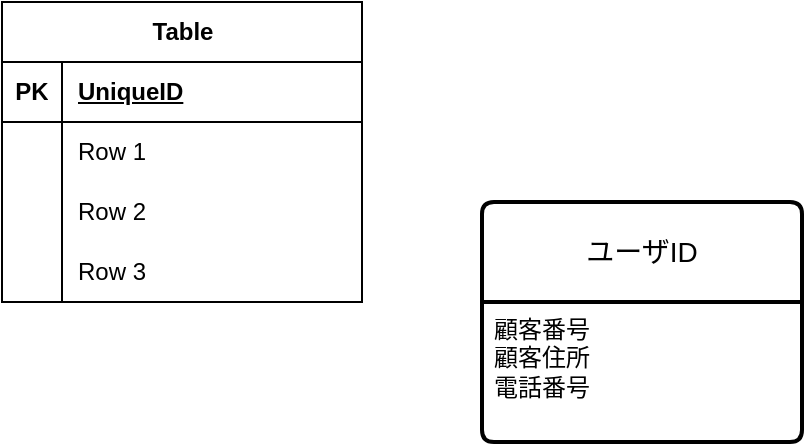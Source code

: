 <mxfile version="24.6.2" type="github">
  <diagram name="ページ1" id="1DE22JXjqzaA9aV-F51U">
    <mxGraphModel dx="752" dy="458" grid="1" gridSize="10" guides="1" tooltips="1" connect="1" arrows="1" fold="1" page="1" pageScale="1" pageWidth="827" pageHeight="1169" math="0" shadow="0">
      <root>
        <mxCell id="0" />
        <mxCell id="1" parent="0" />
        <mxCell id="W_EAQ39Yo1qNKUUNdtIk-5" value="ユーザID" style="swimlane;childLayout=stackLayout;horizontal=1;startSize=50;horizontalStack=0;rounded=1;fontSize=14;fontStyle=0;strokeWidth=2;resizeParent=0;resizeLast=1;shadow=0;dashed=0;align=center;arcSize=4;whiteSpace=wrap;html=1;" vertex="1" parent="1">
          <mxGeometry x="310" y="180" width="160" height="120" as="geometry" />
        </mxCell>
        <mxCell id="W_EAQ39Yo1qNKUUNdtIk-6" value="顧客番号&lt;div&gt;顧客住所&lt;/div&gt;&lt;div&gt;電話番号&lt;/div&gt;" style="align=left;strokeColor=none;fillColor=none;spacingLeft=4;fontSize=12;verticalAlign=top;resizable=0;rotatable=0;part=1;html=1;" vertex="1" parent="W_EAQ39Yo1qNKUUNdtIk-5">
          <mxGeometry y="50" width="160" height="70" as="geometry" />
        </mxCell>
        <mxCell id="W_EAQ39Yo1qNKUUNdtIk-7" value="Table" style="shape=table;startSize=30;container=1;collapsible=1;childLayout=tableLayout;fixedRows=1;rowLines=0;fontStyle=1;align=center;resizeLast=1;html=1;" vertex="1" parent="1">
          <mxGeometry x="70" y="80" width="180" height="150" as="geometry" />
        </mxCell>
        <mxCell id="W_EAQ39Yo1qNKUUNdtIk-8" value="" style="shape=tableRow;horizontal=0;startSize=0;swimlaneHead=0;swimlaneBody=0;fillColor=none;collapsible=0;dropTarget=0;points=[[0,0.5],[1,0.5]];portConstraint=eastwest;top=0;left=0;right=0;bottom=1;" vertex="1" parent="W_EAQ39Yo1qNKUUNdtIk-7">
          <mxGeometry y="30" width="180" height="30" as="geometry" />
        </mxCell>
        <mxCell id="W_EAQ39Yo1qNKUUNdtIk-9" value="PK" style="shape=partialRectangle;connectable=0;fillColor=none;top=0;left=0;bottom=0;right=0;fontStyle=1;overflow=hidden;whiteSpace=wrap;html=1;" vertex="1" parent="W_EAQ39Yo1qNKUUNdtIk-8">
          <mxGeometry width="30" height="30" as="geometry">
            <mxRectangle width="30" height="30" as="alternateBounds" />
          </mxGeometry>
        </mxCell>
        <mxCell id="W_EAQ39Yo1qNKUUNdtIk-10" value="UniqueID" style="shape=partialRectangle;connectable=0;fillColor=none;top=0;left=0;bottom=0;right=0;align=left;spacingLeft=6;fontStyle=5;overflow=hidden;whiteSpace=wrap;html=1;" vertex="1" parent="W_EAQ39Yo1qNKUUNdtIk-8">
          <mxGeometry x="30" width="150" height="30" as="geometry">
            <mxRectangle width="150" height="30" as="alternateBounds" />
          </mxGeometry>
        </mxCell>
        <mxCell id="W_EAQ39Yo1qNKUUNdtIk-11" value="" style="shape=tableRow;horizontal=0;startSize=0;swimlaneHead=0;swimlaneBody=0;fillColor=none;collapsible=0;dropTarget=0;points=[[0,0.5],[1,0.5]];portConstraint=eastwest;top=0;left=0;right=0;bottom=0;" vertex="1" parent="W_EAQ39Yo1qNKUUNdtIk-7">
          <mxGeometry y="60" width="180" height="30" as="geometry" />
        </mxCell>
        <mxCell id="W_EAQ39Yo1qNKUUNdtIk-12" value="" style="shape=partialRectangle;connectable=0;fillColor=none;top=0;left=0;bottom=0;right=0;editable=1;overflow=hidden;whiteSpace=wrap;html=1;" vertex="1" parent="W_EAQ39Yo1qNKUUNdtIk-11">
          <mxGeometry width="30" height="30" as="geometry">
            <mxRectangle width="30" height="30" as="alternateBounds" />
          </mxGeometry>
        </mxCell>
        <mxCell id="W_EAQ39Yo1qNKUUNdtIk-13" value="Row 1" style="shape=partialRectangle;connectable=0;fillColor=none;top=0;left=0;bottom=0;right=0;align=left;spacingLeft=6;overflow=hidden;whiteSpace=wrap;html=1;" vertex="1" parent="W_EAQ39Yo1qNKUUNdtIk-11">
          <mxGeometry x="30" width="150" height="30" as="geometry">
            <mxRectangle width="150" height="30" as="alternateBounds" />
          </mxGeometry>
        </mxCell>
        <mxCell id="W_EAQ39Yo1qNKUUNdtIk-14" value="" style="shape=tableRow;horizontal=0;startSize=0;swimlaneHead=0;swimlaneBody=0;fillColor=none;collapsible=0;dropTarget=0;points=[[0,0.5],[1,0.5]];portConstraint=eastwest;top=0;left=0;right=0;bottom=0;" vertex="1" parent="W_EAQ39Yo1qNKUUNdtIk-7">
          <mxGeometry y="90" width="180" height="30" as="geometry" />
        </mxCell>
        <mxCell id="W_EAQ39Yo1qNKUUNdtIk-15" value="" style="shape=partialRectangle;connectable=0;fillColor=none;top=0;left=0;bottom=0;right=0;editable=1;overflow=hidden;whiteSpace=wrap;html=1;" vertex="1" parent="W_EAQ39Yo1qNKUUNdtIk-14">
          <mxGeometry width="30" height="30" as="geometry">
            <mxRectangle width="30" height="30" as="alternateBounds" />
          </mxGeometry>
        </mxCell>
        <mxCell id="W_EAQ39Yo1qNKUUNdtIk-16" value="Row 2" style="shape=partialRectangle;connectable=0;fillColor=none;top=0;left=0;bottom=0;right=0;align=left;spacingLeft=6;overflow=hidden;whiteSpace=wrap;html=1;" vertex="1" parent="W_EAQ39Yo1qNKUUNdtIk-14">
          <mxGeometry x="30" width="150" height="30" as="geometry">
            <mxRectangle width="150" height="30" as="alternateBounds" />
          </mxGeometry>
        </mxCell>
        <mxCell id="W_EAQ39Yo1qNKUUNdtIk-17" value="" style="shape=tableRow;horizontal=0;startSize=0;swimlaneHead=0;swimlaneBody=0;fillColor=none;collapsible=0;dropTarget=0;points=[[0,0.5],[1,0.5]];portConstraint=eastwest;top=0;left=0;right=0;bottom=0;" vertex="1" parent="W_EAQ39Yo1qNKUUNdtIk-7">
          <mxGeometry y="120" width="180" height="30" as="geometry" />
        </mxCell>
        <mxCell id="W_EAQ39Yo1qNKUUNdtIk-18" value="" style="shape=partialRectangle;connectable=0;fillColor=none;top=0;left=0;bottom=0;right=0;editable=1;overflow=hidden;whiteSpace=wrap;html=1;" vertex="1" parent="W_EAQ39Yo1qNKUUNdtIk-17">
          <mxGeometry width="30" height="30" as="geometry">
            <mxRectangle width="30" height="30" as="alternateBounds" />
          </mxGeometry>
        </mxCell>
        <mxCell id="W_EAQ39Yo1qNKUUNdtIk-19" value="Row 3" style="shape=partialRectangle;connectable=0;fillColor=none;top=0;left=0;bottom=0;right=0;align=left;spacingLeft=6;overflow=hidden;whiteSpace=wrap;html=1;" vertex="1" parent="W_EAQ39Yo1qNKUUNdtIk-17">
          <mxGeometry x="30" width="150" height="30" as="geometry">
            <mxRectangle width="150" height="30" as="alternateBounds" />
          </mxGeometry>
        </mxCell>
      </root>
    </mxGraphModel>
  </diagram>
</mxfile>
